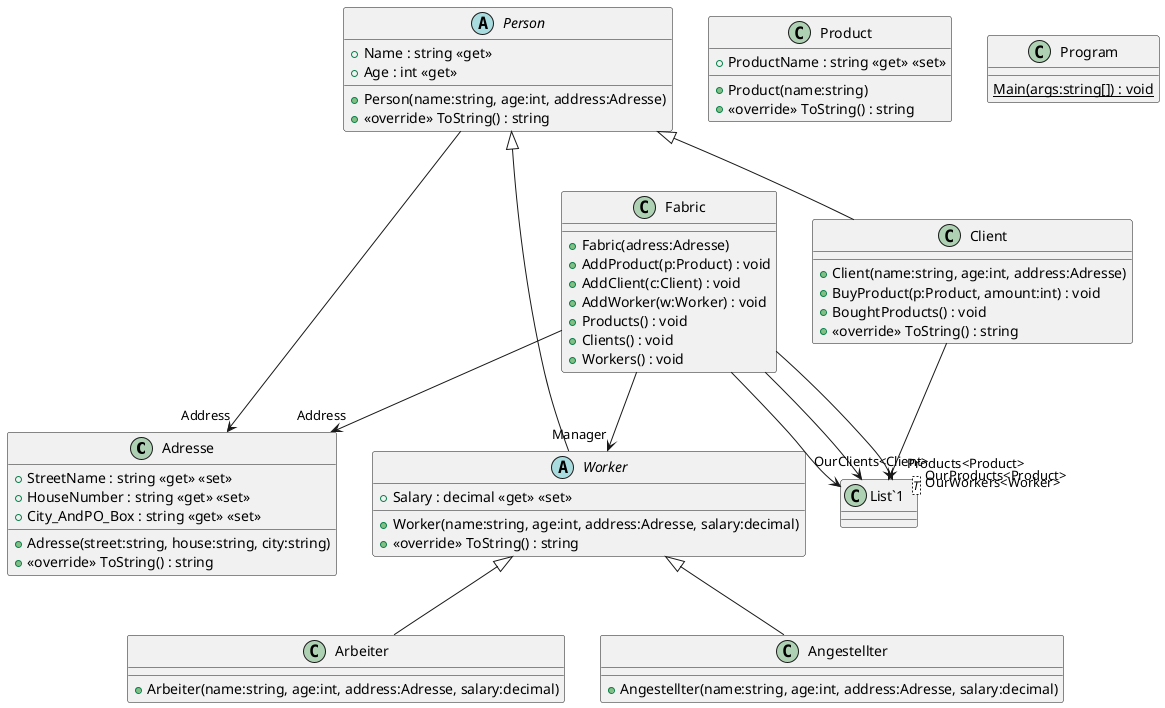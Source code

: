 @startuml
class Adresse {
    + StreetName : string <<get>> <<set>>
    + HouseNumber : string <<get>> <<set>>
    + City_AndPO_Box : string <<get>> <<set>>
    + Adresse(street:string, house:string, city:string)
    + <<override>> ToString() : string
}
abstract class Person {
    + Name : string <<get>>
    + Age : int <<get>>
    + Person(name:string, age:int, address:Adresse)
    + <<override>> ToString() : string
}
abstract class Worker {
    + Salary : decimal <<get>> <<set>>
    + Worker(name:string, age:int, address:Adresse, salary:decimal)
    + <<override>> ToString() : string
}
class Arbeiter {
    + Arbeiter(name:string, age:int, address:Adresse, salary:decimal)
}
class Angestellter {
    + Angestellter(name:string, age:int, address:Adresse, salary:decimal)
}
class Client {
    + Client(name:string, age:int, address:Adresse)
    + BuyProduct(p:Product, amount:int) : void
    + BoughtProducts() : void
    + <<override>> ToString() : string
}
class Product {
    + ProductName : string <<get>> <<set>>
    + Product(name:string)
    + <<override>> ToString() : string
}
class Fabric {
    + Fabric(adress:Adresse)
    + AddProduct(p:Product) : void
    + AddClient(c:Client) : void
    + AddWorker(w:Worker) : void
    + Products() : void
    + Clients() : void
    + Workers() : void
}
class Program {
    {static} Main(args:string[]) : void
}
class "List`1"<T> {
}
Person --> "Address" Adresse
Person <|-- Worker
Worker <|-- Arbeiter
Worker <|-- Angestellter
Person <|-- Client
Client --> "Products<Product>" "List`1"
Fabric --> "Address" Adresse
Fabric --> "OurProducts<Product>" "List`1"
Fabric --> "OurClients<Client>" "List`1"
Fabric --> "OurWorkers<Worker>" "List`1"
Fabric --> "Manager" Worker
@enduml
